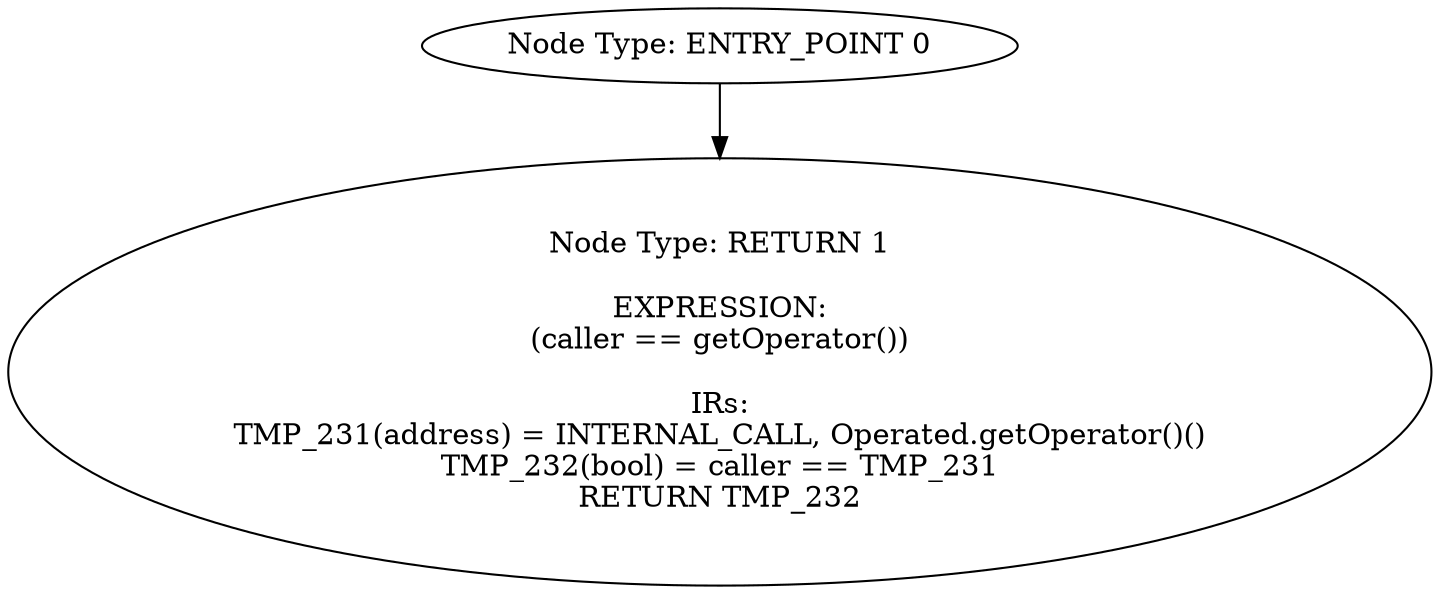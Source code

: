 digraph{
0[label="Node Type: ENTRY_POINT 0
"];
0->1;
1[label="Node Type: RETURN 1

EXPRESSION:
(caller == getOperator())

IRs:
TMP_231(address) = INTERNAL_CALL, Operated.getOperator()()
TMP_232(bool) = caller == TMP_231
RETURN TMP_232"];
}
